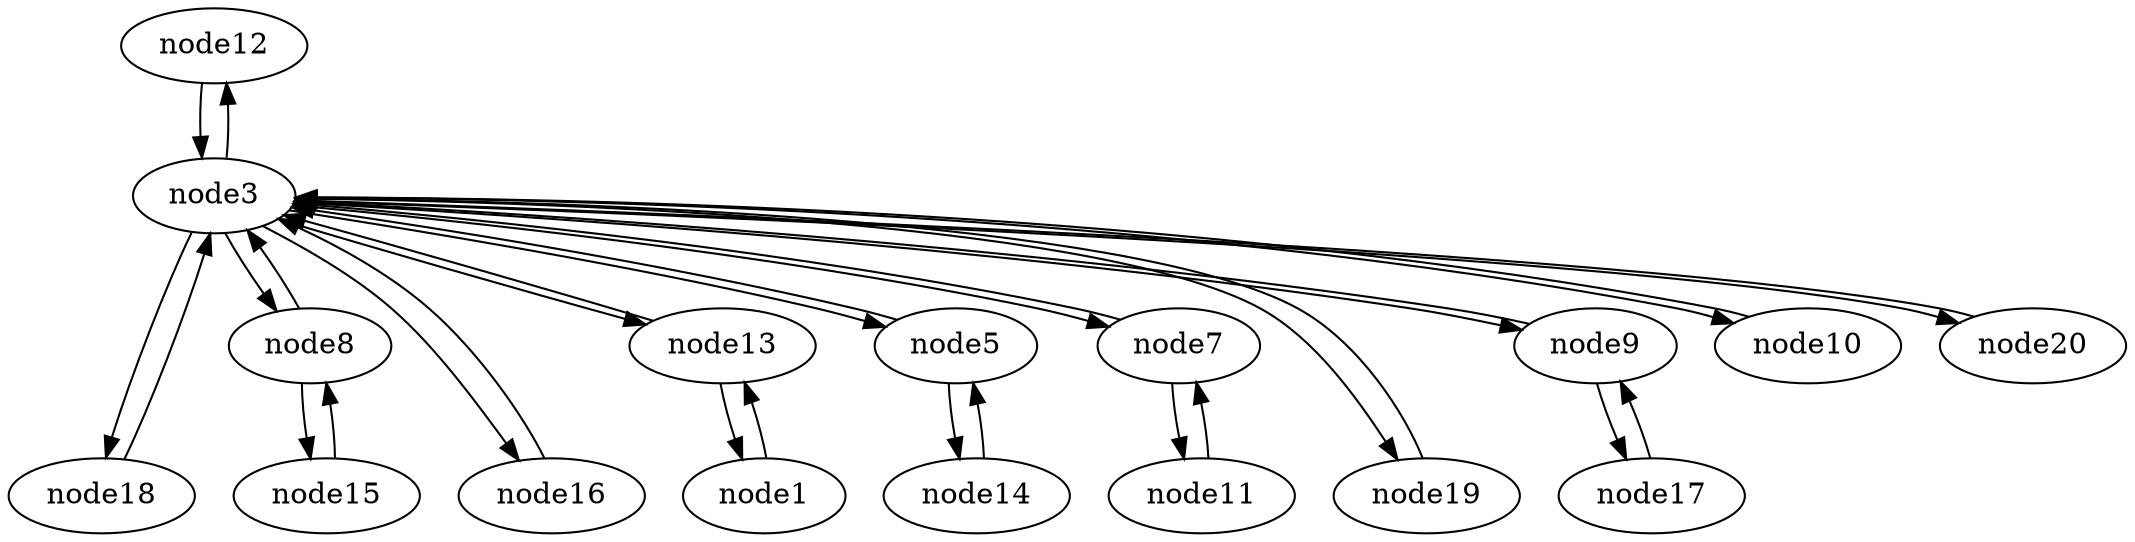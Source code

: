 strict digraph {


	"node12" [  weight=0 ];

	"node12" -> "node3" [  weight=0 ];

	"node18" [  weight=0 ];

	"node18" -> "node3" [  weight=0 ];

	"node8" [  weight=0 ];

	"node8" -> "node3" [  weight=0 ];

	"node8" -> "node15" [  weight=0 ];

	"node16" [  weight=0 ];

	"node16" -> "node3" [  weight=0 ];

	"node13" [  weight=0 ];

	"node13" -> "node1" [  weight=0 ];

	"node13" -> "node3" [  weight=0 ];

	"node5" [  weight=0 ];

	"node5" -> "node14" [  weight=0 ];

	"node5" -> "node3" [  weight=0 ];

	"node14" [  weight=0 ];

	"node14" -> "node5" [  weight=0 ];

	"node7" [  weight=0 ];

	"node7" -> "node3" [  weight=0 ];

	"node7" -> "node11" [  weight=0 ];

	"node19" [  weight=0 ];

	"node19" -> "node3" [  weight=0 ];

	"node9" [  weight=0 ];

	"node9" -> "node3" [  weight=0 ];

	"node9" -> "node17" [  weight=0 ];

	"node10" [  weight=0 ];

	"node10" -> "node3" [  weight=0 ];

	"node15" [  weight=0 ];

	"node15" -> "node8" [  weight=0 ];

	"node20" [  weight=0 ];

	"node20" -> "node3" [  weight=0 ];

	"node3" [  weight=0 ];

	"node3" -> "node16" [  weight=0 ];

	"node3" -> "node18" [  weight=0 ];

	"node3" -> "node19" [  weight=0 ];

	"node3" -> "node7" [  weight=0 ];

	"node3" -> "node12" [  weight=0 ];

	"node3" -> "node9" [  weight=0 ];

	"node3" -> "node20" [  weight=0 ];

	"node3" -> "node8" [  weight=0 ];

	"node3" -> "node13" [  weight=0 ];

	"node3" -> "node5" [  weight=0 ];

	"node3" -> "node10" [  weight=0 ];

	"node1" [  weight=0 ];

	"node1" -> "node13" [  weight=0 ];

	"node11" [  weight=0 ];

	"node11" -> "node7" [  weight=0 ];

	"node17" [  weight=0 ];

	"node17" -> "node9" [  weight=0 ];

}
